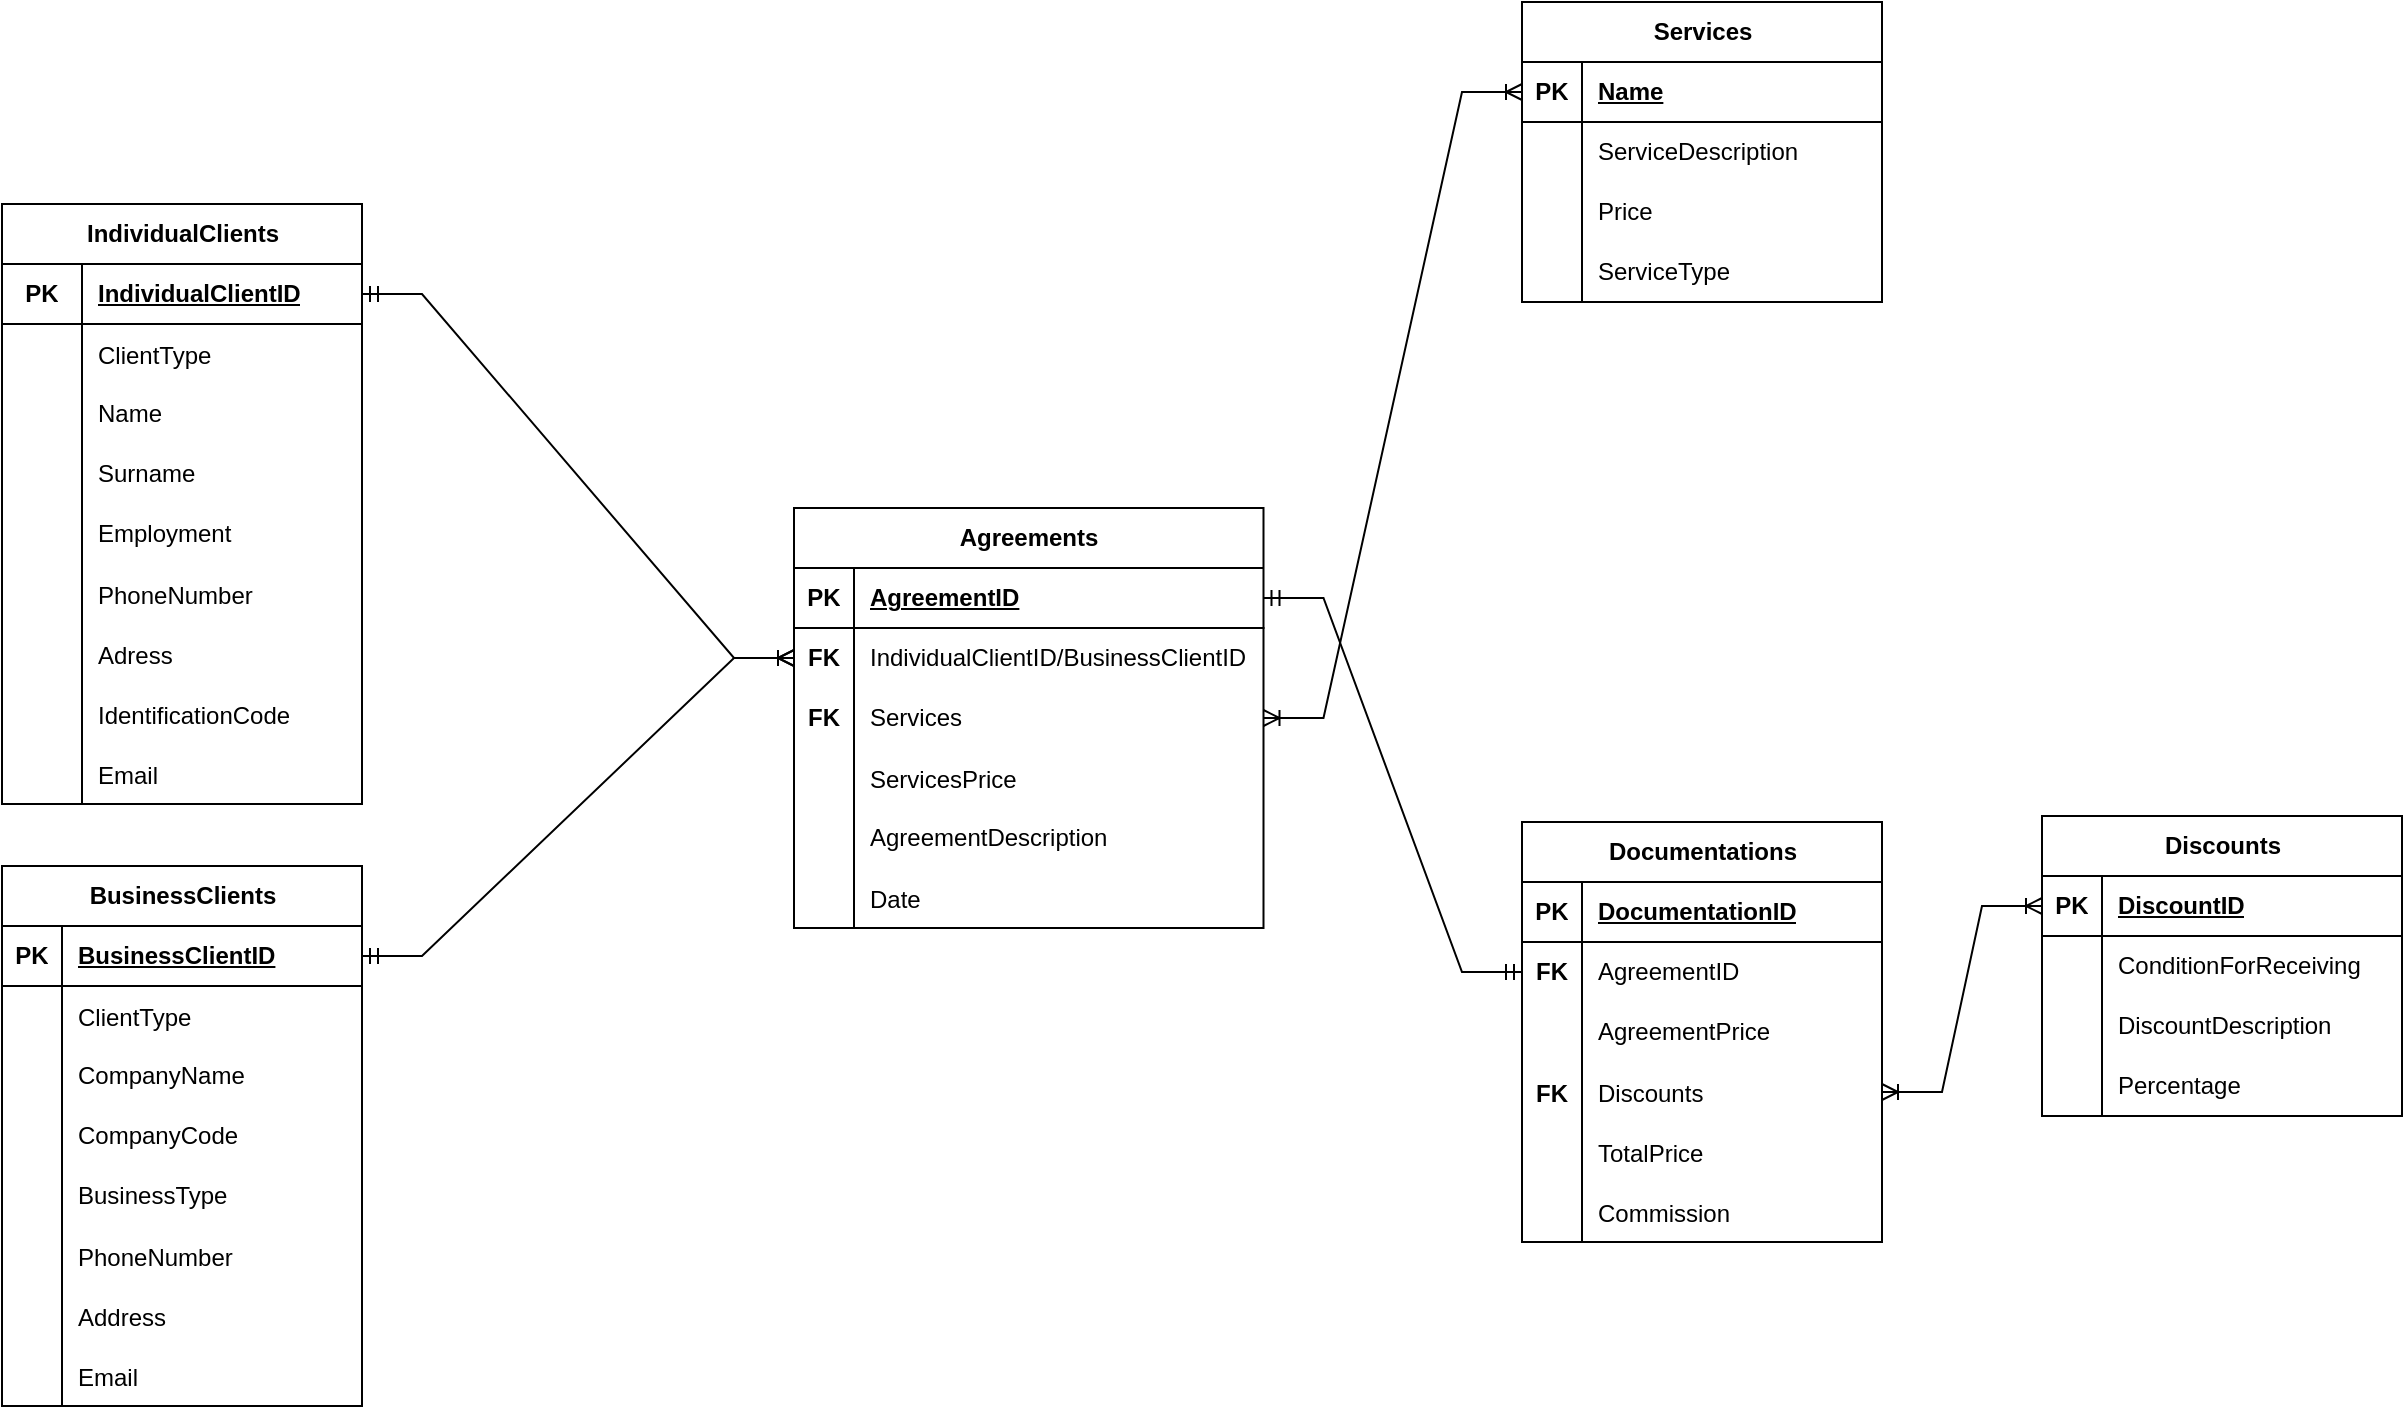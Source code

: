 <mxfile version="24.7.8">
  <diagram id="R2lEEEUBdFMjLlhIrx00" name="Page-1">
    <mxGraphModel dx="1434" dy="836" grid="0" gridSize="10" guides="1" tooltips="1" connect="1" arrows="1" fold="1" page="1" pageScale="1" pageWidth="850" pageHeight="1100" math="0" shadow="0" extFonts="Permanent Marker^https://fonts.googleapis.com/css?family=Permanent+Marker">
      <root>
        <mxCell id="0" />
        <mxCell id="1" parent="0" />
        <mxCell id="SI3wbPA0DDdBNR8Oasng-29" value="" style="shape=partialRectangle;connectable=0;fillColor=none;top=0;left=0;bottom=0;right=0;editable=1;overflow=hidden;whiteSpace=wrap;html=1;" vertex="1" parent="1">
          <mxGeometry x="90" y="310" width="40" height="30" as="geometry">
            <mxRectangle width="40" height="30" as="alternateBounds" />
          </mxGeometry>
        </mxCell>
        <mxCell id="SI3wbPA0DDdBNR8Oasng-31" value="" style="shape=partialRectangle;connectable=0;fillColor=none;top=0;left=0;bottom=0;right=0;editable=1;overflow=hidden;whiteSpace=wrap;html=1;" vertex="1" parent="1">
          <mxGeometry x="90" y="340" width="40" height="30" as="geometry">
            <mxRectangle width="40" height="30" as="alternateBounds" />
          </mxGeometry>
        </mxCell>
        <mxCell id="SI3wbPA0DDdBNR8Oasng-39" value="Services" style="shape=table;startSize=30;container=1;collapsible=1;childLayout=tableLayout;fixedRows=1;rowLines=0;fontStyle=1;align=center;resizeLast=1;html=1;" vertex="1" parent="1">
          <mxGeometry x="850" y="59" width="180" height="150" as="geometry" />
        </mxCell>
        <mxCell id="SI3wbPA0DDdBNR8Oasng-40" value="" style="shape=tableRow;horizontal=0;startSize=0;swimlaneHead=0;swimlaneBody=0;fillColor=none;collapsible=0;dropTarget=0;points=[[0,0.5],[1,0.5]];portConstraint=eastwest;top=0;left=0;right=0;bottom=1;" vertex="1" parent="SI3wbPA0DDdBNR8Oasng-39">
          <mxGeometry y="30" width="180" height="30" as="geometry" />
        </mxCell>
        <mxCell id="SI3wbPA0DDdBNR8Oasng-41" value="PK" style="shape=partialRectangle;connectable=0;fillColor=none;top=0;left=0;bottom=0;right=0;fontStyle=1;overflow=hidden;whiteSpace=wrap;html=1;" vertex="1" parent="SI3wbPA0DDdBNR8Oasng-40">
          <mxGeometry width="30" height="30" as="geometry">
            <mxRectangle width="30" height="30" as="alternateBounds" />
          </mxGeometry>
        </mxCell>
        <mxCell id="SI3wbPA0DDdBNR8Oasng-42" value="Name" style="shape=partialRectangle;connectable=0;fillColor=none;top=0;left=0;bottom=0;right=0;align=left;spacingLeft=6;fontStyle=5;overflow=hidden;whiteSpace=wrap;html=1;" vertex="1" parent="SI3wbPA0DDdBNR8Oasng-40">
          <mxGeometry x="30" width="150" height="30" as="geometry">
            <mxRectangle width="150" height="30" as="alternateBounds" />
          </mxGeometry>
        </mxCell>
        <mxCell id="SI3wbPA0DDdBNR8Oasng-43" value="" style="shape=tableRow;horizontal=0;startSize=0;swimlaneHead=0;swimlaneBody=0;fillColor=none;collapsible=0;dropTarget=0;points=[[0,0.5],[1,0.5]];portConstraint=eastwest;top=0;left=0;right=0;bottom=0;" vertex="1" parent="SI3wbPA0DDdBNR8Oasng-39">
          <mxGeometry y="60" width="180" height="30" as="geometry" />
        </mxCell>
        <mxCell id="SI3wbPA0DDdBNR8Oasng-44" value="" style="shape=partialRectangle;connectable=0;fillColor=none;top=0;left=0;bottom=0;right=0;editable=1;overflow=hidden;whiteSpace=wrap;html=1;" vertex="1" parent="SI3wbPA0DDdBNR8Oasng-43">
          <mxGeometry width="30" height="30" as="geometry">
            <mxRectangle width="30" height="30" as="alternateBounds" />
          </mxGeometry>
        </mxCell>
        <mxCell id="SI3wbPA0DDdBNR8Oasng-45" value="ServiceDescription" style="shape=partialRectangle;connectable=0;fillColor=none;top=0;left=0;bottom=0;right=0;align=left;spacingLeft=6;overflow=hidden;whiteSpace=wrap;html=1;" vertex="1" parent="SI3wbPA0DDdBNR8Oasng-43">
          <mxGeometry x="30" width="150" height="30" as="geometry">
            <mxRectangle width="150" height="30" as="alternateBounds" />
          </mxGeometry>
        </mxCell>
        <mxCell id="SI3wbPA0DDdBNR8Oasng-46" value="" style="shape=tableRow;horizontal=0;startSize=0;swimlaneHead=0;swimlaneBody=0;fillColor=none;collapsible=0;dropTarget=0;points=[[0,0.5],[1,0.5]];portConstraint=eastwest;top=0;left=0;right=0;bottom=0;" vertex="1" parent="SI3wbPA0DDdBNR8Oasng-39">
          <mxGeometry y="90" width="180" height="30" as="geometry" />
        </mxCell>
        <mxCell id="SI3wbPA0DDdBNR8Oasng-47" value="" style="shape=partialRectangle;connectable=0;fillColor=none;top=0;left=0;bottom=0;right=0;editable=1;overflow=hidden;whiteSpace=wrap;html=1;" vertex="1" parent="SI3wbPA0DDdBNR8Oasng-46">
          <mxGeometry width="30" height="30" as="geometry">
            <mxRectangle width="30" height="30" as="alternateBounds" />
          </mxGeometry>
        </mxCell>
        <mxCell id="SI3wbPA0DDdBNR8Oasng-48" value="Price" style="shape=partialRectangle;connectable=0;fillColor=none;top=0;left=0;bottom=0;right=0;align=left;spacingLeft=6;overflow=hidden;whiteSpace=wrap;html=1;" vertex="1" parent="SI3wbPA0DDdBNR8Oasng-46">
          <mxGeometry x="30" width="150" height="30" as="geometry">
            <mxRectangle width="150" height="30" as="alternateBounds" />
          </mxGeometry>
        </mxCell>
        <mxCell id="SI3wbPA0DDdBNR8Oasng-49" value="" style="shape=tableRow;horizontal=0;startSize=0;swimlaneHead=0;swimlaneBody=0;fillColor=none;collapsible=0;dropTarget=0;points=[[0,0.5],[1,0.5]];portConstraint=eastwest;top=0;left=0;right=0;bottom=0;" vertex="1" parent="SI3wbPA0DDdBNR8Oasng-39">
          <mxGeometry y="120" width="180" height="30" as="geometry" />
        </mxCell>
        <mxCell id="SI3wbPA0DDdBNR8Oasng-50" value="" style="shape=partialRectangle;connectable=0;fillColor=none;top=0;left=0;bottom=0;right=0;editable=1;overflow=hidden;whiteSpace=wrap;html=1;" vertex="1" parent="SI3wbPA0DDdBNR8Oasng-49">
          <mxGeometry width="30" height="30" as="geometry">
            <mxRectangle width="30" height="30" as="alternateBounds" />
          </mxGeometry>
        </mxCell>
        <mxCell id="SI3wbPA0DDdBNR8Oasng-51" value="ServiceType" style="shape=partialRectangle;connectable=0;fillColor=none;top=0;left=0;bottom=0;right=0;align=left;spacingLeft=6;overflow=hidden;whiteSpace=wrap;html=1;" vertex="1" parent="SI3wbPA0DDdBNR8Oasng-49">
          <mxGeometry x="30" width="150" height="30" as="geometry">
            <mxRectangle width="150" height="30" as="alternateBounds" />
          </mxGeometry>
        </mxCell>
        <mxCell id="SI3wbPA0DDdBNR8Oasng-53" value="Agreements" style="shape=table;startSize=30;container=1;collapsible=1;childLayout=tableLayout;fixedRows=1;rowLines=0;fontStyle=1;align=center;resizeLast=1;html=1;" vertex="1" parent="1">
          <mxGeometry x="486" y="312" width="234.75" height="210" as="geometry" />
        </mxCell>
        <mxCell id="SI3wbPA0DDdBNR8Oasng-54" value="" style="shape=tableRow;horizontal=0;startSize=0;swimlaneHead=0;swimlaneBody=0;fillColor=none;collapsible=0;dropTarget=0;points=[[0,0.5],[1,0.5]];portConstraint=eastwest;top=0;left=0;right=0;bottom=1;" vertex="1" parent="SI3wbPA0DDdBNR8Oasng-53">
          <mxGeometry y="30" width="234.75" height="30" as="geometry" />
        </mxCell>
        <mxCell id="SI3wbPA0DDdBNR8Oasng-55" value="PK" style="shape=partialRectangle;connectable=0;fillColor=none;top=0;left=0;bottom=0;right=0;fontStyle=1;overflow=hidden;whiteSpace=wrap;html=1;" vertex="1" parent="SI3wbPA0DDdBNR8Oasng-54">
          <mxGeometry width="30" height="30" as="geometry">
            <mxRectangle width="30" height="30" as="alternateBounds" />
          </mxGeometry>
        </mxCell>
        <mxCell id="SI3wbPA0DDdBNR8Oasng-56" value="AgreementID" style="shape=partialRectangle;connectable=0;fillColor=none;top=0;left=0;bottom=0;right=0;align=left;spacingLeft=6;fontStyle=5;overflow=hidden;whiteSpace=wrap;html=1;" vertex="1" parent="SI3wbPA0DDdBNR8Oasng-54">
          <mxGeometry x="30" width="204.75" height="30" as="geometry">
            <mxRectangle width="204.75" height="30" as="alternateBounds" />
          </mxGeometry>
        </mxCell>
        <mxCell id="SI3wbPA0DDdBNR8Oasng-57" value="" style="shape=tableRow;horizontal=0;startSize=0;swimlaneHead=0;swimlaneBody=0;fillColor=none;collapsible=0;dropTarget=0;points=[[0,0.5],[1,0.5]];portConstraint=eastwest;top=0;left=0;right=0;bottom=0;" vertex="1" parent="SI3wbPA0DDdBNR8Oasng-53">
          <mxGeometry y="60" width="234.75" height="30" as="geometry" />
        </mxCell>
        <mxCell id="SI3wbPA0DDdBNR8Oasng-58" value="&lt;b&gt;FK&lt;/b&gt;" style="shape=partialRectangle;connectable=0;fillColor=none;top=0;left=0;bottom=0;right=0;editable=1;overflow=hidden;whiteSpace=wrap;html=1;" vertex="1" parent="SI3wbPA0DDdBNR8Oasng-57">
          <mxGeometry width="30" height="30" as="geometry">
            <mxRectangle width="30" height="30" as="alternateBounds" />
          </mxGeometry>
        </mxCell>
        <mxCell id="SI3wbPA0DDdBNR8Oasng-59" value="IndividualClientID/BusinessClientID" style="shape=partialRectangle;connectable=0;fillColor=none;top=0;left=0;bottom=0;right=0;align=left;spacingLeft=6;overflow=hidden;whiteSpace=wrap;html=1;" vertex="1" parent="SI3wbPA0DDdBNR8Oasng-57">
          <mxGeometry x="30" width="204.75" height="30" as="geometry">
            <mxRectangle width="204.75" height="30" as="alternateBounds" />
          </mxGeometry>
        </mxCell>
        <mxCell id="SI3wbPA0DDdBNR8Oasng-60" value="" style="shape=tableRow;horizontal=0;startSize=0;swimlaneHead=0;swimlaneBody=0;fillColor=none;collapsible=0;dropTarget=0;points=[[0,0.5],[1,0.5]];portConstraint=eastwest;top=0;left=0;right=0;bottom=0;" vertex="1" parent="SI3wbPA0DDdBNR8Oasng-53">
          <mxGeometry y="90" width="234.75" height="30" as="geometry" />
        </mxCell>
        <mxCell id="SI3wbPA0DDdBNR8Oasng-61" value="&lt;b&gt;FK&lt;/b&gt;" style="shape=partialRectangle;connectable=0;fillColor=none;top=0;left=0;bottom=0;right=0;editable=1;overflow=hidden;whiteSpace=wrap;html=1;" vertex="1" parent="SI3wbPA0DDdBNR8Oasng-60">
          <mxGeometry width="30" height="30" as="geometry">
            <mxRectangle width="30" height="30" as="alternateBounds" />
          </mxGeometry>
        </mxCell>
        <mxCell id="SI3wbPA0DDdBNR8Oasng-62" value="Services" style="shape=partialRectangle;connectable=0;fillColor=none;top=0;left=0;bottom=0;right=0;align=left;spacingLeft=6;overflow=hidden;whiteSpace=wrap;html=1;" vertex="1" parent="SI3wbPA0DDdBNR8Oasng-60">
          <mxGeometry x="30" width="204.75" height="30" as="geometry">
            <mxRectangle width="204.75" height="30" as="alternateBounds" />
          </mxGeometry>
        </mxCell>
        <mxCell id="SI3wbPA0DDdBNR8Oasng-161" value="" style="shape=tableRow;horizontal=0;startSize=0;swimlaneHead=0;swimlaneBody=0;fillColor=none;collapsible=0;dropTarget=0;points=[[0,0.5],[1,0.5]];portConstraint=eastwest;top=0;left=0;right=0;bottom=0;" vertex="1" parent="SI3wbPA0DDdBNR8Oasng-53">
          <mxGeometry y="120" width="234.75" height="30" as="geometry" />
        </mxCell>
        <mxCell id="SI3wbPA0DDdBNR8Oasng-162" value="" style="shape=partialRectangle;connectable=0;fillColor=none;top=0;left=0;bottom=0;right=0;editable=1;overflow=hidden;" vertex="1" parent="SI3wbPA0DDdBNR8Oasng-161">
          <mxGeometry width="30" height="30" as="geometry">
            <mxRectangle width="30" height="30" as="alternateBounds" />
          </mxGeometry>
        </mxCell>
        <mxCell id="SI3wbPA0DDdBNR8Oasng-163" value="ServicesPrice" style="shape=partialRectangle;connectable=0;fillColor=none;top=0;left=0;bottom=0;right=0;align=left;spacingLeft=6;overflow=hidden;" vertex="1" parent="SI3wbPA0DDdBNR8Oasng-161">
          <mxGeometry x="30" width="204.75" height="30" as="geometry">
            <mxRectangle width="204.75" height="30" as="alternateBounds" />
          </mxGeometry>
        </mxCell>
        <mxCell id="SI3wbPA0DDdBNR8Oasng-63" value="" style="shape=tableRow;horizontal=0;startSize=0;swimlaneHead=0;swimlaneBody=0;fillColor=none;collapsible=0;dropTarget=0;points=[[0,0.5],[1,0.5]];portConstraint=eastwest;top=0;left=0;right=0;bottom=0;" vertex="1" parent="SI3wbPA0DDdBNR8Oasng-53">
          <mxGeometry y="150" width="234.75" height="30" as="geometry" />
        </mxCell>
        <mxCell id="SI3wbPA0DDdBNR8Oasng-64" value="" style="shape=partialRectangle;connectable=0;fillColor=none;top=0;left=0;bottom=0;right=0;editable=1;overflow=hidden;whiteSpace=wrap;html=1;" vertex="1" parent="SI3wbPA0DDdBNR8Oasng-63">
          <mxGeometry width="30" height="30" as="geometry">
            <mxRectangle width="30" height="30" as="alternateBounds" />
          </mxGeometry>
        </mxCell>
        <mxCell id="SI3wbPA0DDdBNR8Oasng-65" value="AgreementDescription" style="shape=partialRectangle;connectable=0;fillColor=none;top=0;left=0;bottom=0;right=0;align=left;spacingLeft=6;overflow=hidden;whiteSpace=wrap;html=1;" vertex="1" parent="SI3wbPA0DDdBNR8Oasng-63">
          <mxGeometry x="30" width="204.75" height="30" as="geometry">
            <mxRectangle width="204.75" height="30" as="alternateBounds" />
          </mxGeometry>
        </mxCell>
        <mxCell id="SI3wbPA0DDdBNR8Oasng-158" value="" style="shape=tableRow;horizontal=0;startSize=0;swimlaneHead=0;swimlaneBody=0;fillColor=none;collapsible=0;dropTarget=0;points=[[0,0.5],[1,0.5]];portConstraint=eastwest;top=0;left=0;right=0;bottom=0;" vertex="1" parent="SI3wbPA0DDdBNR8Oasng-53">
          <mxGeometry y="180" width="234.75" height="30" as="geometry" />
        </mxCell>
        <mxCell id="SI3wbPA0DDdBNR8Oasng-159" value="" style="shape=partialRectangle;connectable=0;fillColor=none;top=0;left=0;bottom=0;right=0;editable=1;overflow=hidden;" vertex="1" parent="SI3wbPA0DDdBNR8Oasng-158">
          <mxGeometry width="30" height="30" as="geometry">
            <mxRectangle width="30" height="30" as="alternateBounds" />
          </mxGeometry>
        </mxCell>
        <mxCell id="SI3wbPA0DDdBNR8Oasng-160" value="Date" style="shape=partialRectangle;connectable=0;fillColor=none;top=0;left=0;bottom=0;right=0;align=left;spacingLeft=6;overflow=hidden;" vertex="1" parent="SI3wbPA0DDdBNR8Oasng-158">
          <mxGeometry x="30" width="204.75" height="30" as="geometry">
            <mxRectangle width="204.75" height="30" as="alternateBounds" />
          </mxGeometry>
        </mxCell>
        <object label="IndividualClients" id="SI3wbPA0DDdBNR8Oasng-1">
          <mxCell style="shape=table;startSize=30;container=1;collapsible=1;childLayout=tableLayout;fixedRows=1;rowLines=0;fontStyle=1;align=center;resizeLast=1;html=1;" vertex="1" parent="1">
            <mxGeometry x="90" y="160" width="180" height="300" as="geometry" />
          </mxCell>
        </object>
        <mxCell id="SI3wbPA0DDdBNR8Oasng-2" value="" style="shape=tableRow;horizontal=0;startSize=0;swimlaneHead=0;swimlaneBody=0;fillColor=none;collapsible=0;dropTarget=0;points=[[0,0.5],[1,0.5]];portConstraint=eastwest;top=0;left=0;right=0;bottom=1;" vertex="1" parent="SI3wbPA0DDdBNR8Oasng-1">
          <mxGeometry y="30" width="180" height="30" as="geometry" />
        </mxCell>
        <mxCell id="SI3wbPA0DDdBNR8Oasng-3" value="PK" style="shape=partialRectangle;connectable=0;fillColor=none;top=0;left=0;bottom=0;right=0;fontStyle=1;overflow=hidden;whiteSpace=wrap;html=1;" vertex="1" parent="SI3wbPA0DDdBNR8Oasng-2">
          <mxGeometry width="40" height="30" as="geometry">
            <mxRectangle width="40" height="30" as="alternateBounds" />
          </mxGeometry>
        </mxCell>
        <mxCell id="SI3wbPA0DDdBNR8Oasng-4" value="IndividualClientID" style="shape=partialRectangle;connectable=0;fillColor=none;top=0;left=0;bottom=0;right=0;align=left;spacingLeft=6;fontStyle=5;overflow=hidden;whiteSpace=wrap;html=1;" vertex="1" parent="SI3wbPA0DDdBNR8Oasng-2">
          <mxGeometry x="40" width="140" height="30" as="geometry">
            <mxRectangle width="140" height="30" as="alternateBounds" />
          </mxGeometry>
        </mxCell>
        <mxCell id="SI3wbPA0DDdBNR8Oasng-167" value="" style="shape=tableRow;horizontal=0;startSize=0;swimlaneHead=0;swimlaneBody=0;fillColor=none;collapsible=0;dropTarget=0;points=[[0,0.5],[1,0.5]];portConstraint=eastwest;top=0;left=0;right=0;bottom=0;" vertex="1" parent="SI3wbPA0DDdBNR8Oasng-1">
          <mxGeometry y="60" width="180" height="30" as="geometry" />
        </mxCell>
        <mxCell id="SI3wbPA0DDdBNR8Oasng-168" value="" style="shape=partialRectangle;connectable=0;fillColor=none;top=0;left=0;bottom=0;right=0;editable=1;overflow=hidden;" vertex="1" parent="SI3wbPA0DDdBNR8Oasng-167">
          <mxGeometry width="40" height="30" as="geometry">
            <mxRectangle width="40" height="30" as="alternateBounds" />
          </mxGeometry>
        </mxCell>
        <mxCell id="SI3wbPA0DDdBNR8Oasng-169" value="ClientType" style="shape=partialRectangle;connectable=0;fillColor=none;top=0;left=0;bottom=0;right=0;align=left;spacingLeft=6;overflow=hidden;" vertex="1" parent="SI3wbPA0DDdBNR8Oasng-167">
          <mxGeometry x="40" width="140" height="30" as="geometry">
            <mxRectangle width="140" height="30" as="alternateBounds" />
          </mxGeometry>
        </mxCell>
        <mxCell id="SI3wbPA0DDdBNR8Oasng-5" value="" style="shape=tableRow;horizontal=0;startSize=0;swimlaneHead=0;swimlaneBody=0;fillColor=none;collapsible=0;dropTarget=0;points=[[0,0.5],[1,0.5]];portConstraint=eastwest;top=0;left=0;right=0;bottom=0;" vertex="1" parent="SI3wbPA0DDdBNR8Oasng-1">
          <mxGeometry y="90" width="180" height="30" as="geometry" />
        </mxCell>
        <mxCell id="SI3wbPA0DDdBNR8Oasng-6" value="" style="shape=partialRectangle;connectable=0;fillColor=none;top=0;left=0;bottom=0;right=0;editable=1;overflow=hidden;whiteSpace=wrap;html=1;" vertex="1" parent="SI3wbPA0DDdBNR8Oasng-5">
          <mxGeometry width="40" height="30" as="geometry">
            <mxRectangle width="40" height="30" as="alternateBounds" />
          </mxGeometry>
        </mxCell>
        <mxCell id="SI3wbPA0DDdBNR8Oasng-7" value="Name" style="shape=partialRectangle;connectable=0;fillColor=none;top=0;left=0;bottom=0;right=0;align=left;spacingLeft=6;overflow=hidden;whiteSpace=wrap;html=1;" vertex="1" parent="SI3wbPA0DDdBNR8Oasng-5">
          <mxGeometry x="40" width="140" height="30" as="geometry">
            <mxRectangle width="140" height="30" as="alternateBounds" />
          </mxGeometry>
        </mxCell>
        <mxCell id="SI3wbPA0DDdBNR8Oasng-8" value="" style="shape=tableRow;horizontal=0;startSize=0;swimlaneHead=0;swimlaneBody=0;fillColor=none;collapsible=0;dropTarget=0;points=[[0,0.5],[1,0.5]];portConstraint=eastwest;top=0;left=0;right=0;bottom=0;" vertex="1" parent="SI3wbPA0DDdBNR8Oasng-1">
          <mxGeometry y="120" width="180" height="30" as="geometry" />
        </mxCell>
        <mxCell id="SI3wbPA0DDdBNR8Oasng-9" value="" style="shape=partialRectangle;connectable=0;fillColor=none;top=0;left=0;bottom=0;right=0;editable=1;overflow=hidden;whiteSpace=wrap;html=1;" vertex="1" parent="SI3wbPA0DDdBNR8Oasng-8">
          <mxGeometry width="40" height="30" as="geometry">
            <mxRectangle width="40" height="30" as="alternateBounds" />
          </mxGeometry>
        </mxCell>
        <mxCell id="SI3wbPA0DDdBNR8Oasng-10" value="Surname" style="shape=partialRectangle;connectable=0;fillColor=none;top=0;left=0;bottom=0;right=0;align=left;spacingLeft=6;overflow=hidden;whiteSpace=wrap;html=1;" vertex="1" parent="SI3wbPA0DDdBNR8Oasng-8">
          <mxGeometry x="40" width="140" height="30" as="geometry">
            <mxRectangle width="140" height="30" as="alternateBounds" />
          </mxGeometry>
        </mxCell>
        <mxCell id="SI3wbPA0DDdBNR8Oasng-11" value="" style="shape=tableRow;horizontal=0;startSize=0;swimlaneHead=0;swimlaneBody=0;fillColor=none;collapsible=0;dropTarget=0;points=[[0,0.5],[1,0.5]];portConstraint=eastwest;top=0;left=0;right=0;bottom=0;" vertex="1" parent="SI3wbPA0DDdBNR8Oasng-1">
          <mxGeometry y="150" width="180" height="30" as="geometry" />
        </mxCell>
        <mxCell id="SI3wbPA0DDdBNR8Oasng-12" value="" style="shape=partialRectangle;connectable=0;fillColor=none;top=0;left=0;bottom=0;right=0;editable=1;overflow=hidden;whiteSpace=wrap;html=1;" vertex="1" parent="SI3wbPA0DDdBNR8Oasng-11">
          <mxGeometry width="40" height="30" as="geometry">
            <mxRectangle width="40" height="30" as="alternateBounds" />
          </mxGeometry>
        </mxCell>
        <mxCell id="SI3wbPA0DDdBNR8Oasng-13" value="Employment" style="shape=partialRectangle;connectable=0;fillColor=none;top=0;left=0;bottom=0;right=0;align=left;spacingLeft=6;overflow=hidden;whiteSpace=wrap;html=1;" vertex="1" parent="SI3wbPA0DDdBNR8Oasng-11">
          <mxGeometry x="40" width="140" height="30" as="geometry">
            <mxRectangle width="140" height="30" as="alternateBounds" />
          </mxGeometry>
        </mxCell>
        <mxCell id="SI3wbPA0DDdBNR8Oasng-33" value="" style="shape=tableRow;horizontal=0;startSize=0;swimlaneHead=0;swimlaneBody=0;fillColor=none;collapsible=0;dropTarget=0;points=[[0,0.5],[1,0.5]];portConstraint=eastwest;top=0;left=0;right=0;bottom=0;" vertex="1" parent="SI3wbPA0DDdBNR8Oasng-1">
          <mxGeometry y="180" width="180" height="30" as="geometry" />
        </mxCell>
        <mxCell id="SI3wbPA0DDdBNR8Oasng-34" value="" style="shape=partialRectangle;connectable=0;fillColor=none;top=0;left=0;bottom=0;right=0;editable=1;overflow=hidden;" vertex="1" parent="SI3wbPA0DDdBNR8Oasng-33">
          <mxGeometry width="40" height="30" as="geometry">
            <mxRectangle width="40" height="30" as="alternateBounds" />
          </mxGeometry>
        </mxCell>
        <mxCell id="SI3wbPA0DDdBNR8Oasng-35" value="PhoneNumber" style="shape=partialRectangle;connectable=0;fillColor=none;top=0;left=0;bottom=0;right=0;align=left;spacingLeft=6;overflow=hidden;" vertex="1" parent="SI3wbPA0DDdBNR8Oasng-33">
          <mxGeometry x="40" width="140" height="30" as="geometry">
            <mxRectangle width="140" height="30" as="alternateBounds" />
          </mxGeometry>
        </mxCell>
        <mxCell id="SI3wbPA0DDdBNR8Oasng-36" value="" style="shape=tableRow;horizontal=0;startSize=0;swimlaneHead=0;swimlaneBody=0;fillColor=none;collapsible=0;dropTarget=0;points=[[0,0.5],[1,0.5]];portConstraint=eastwest;top=0;left=0;right=0;bottom=0;" vertex="1" parent="SI3wbPA0DDdBNR8Oasng-1">
          <mxGeometry y="210" width="180" height="30" as="geometry" />
        </mxCell>
        <mxCell id="SI3wbPA0DDdBNR8Oasng-37" value="" style="shape=partialRectangle;connectable=0;fillColor=none;top=0;left=0;bottom=0;right=0;editable=1;overflow=hidden;" vertex="1" parent="SI3wbPA0DDdBNR8Oasng-36">
          <mxGeometry width="40" height="30" as="geometry">
            <mxRectangle width="40" height="30" as="alternateBounds" />
          </mxGeometry>
        </mxCell>
        <mxCell id="SI3wbPA0DDdBNR8Oasng-38" value="Adress" style="shape=partialRectangle;connectable=0;fillColor=none;top=0;left=0;bottom=0;right=0;align=left;spacingLeft=6;overflow=hidden;" vertex="1" parent="SI3wbPA0DDdBNR8Oasng-36">
          <mxGeometry x="40" width="140" height="30" as="geometry">
            <mxRectangle width="140" height="30" as="alternateBounds" />
          </mxGeometry>
        </mxCell>
        <mxCell id="SI3wbPA0DDdBNR8Oasng-80" value="" style="shape=tableRow;horizontal=0;startSize=0;swimlaneHead=0;swimlaneBody=0;fillColor=none;collapsible=0;dropTarget=0;points=[[0,0.5],[1,0.5]];portConstraint=eastwest;top=0;left=0;right=0;bottom=0;" vertex="1" parent="SI3wbPA0DDdBNR8Oasng-1">
          <mxGeometry y="240" width="180" height="30" as="geometry" />
        </mxCell>
        <mxCell id="SI3wbPA0DDdBNR8Oasng-81" value="" style="shape=partialRectangle;connectable=0;fillColor=none;top=0;left=0;bottom=0;right=0;editable=1;overflow=hidden;" vertex="1" parent="SI3wbPA0DDdBNR8Oasng-80">
          <mxGeometry width="40" height="30" as="geometry">
            <mxRectangle width="40" height="30" as="alternateBounds" />
          </mxGeometry>
        </mxCell>
        <mxCell id="SI3wbPA0DDdBNR8Oasng-82" value="IdentificationCode" style="shape=partialRectangle;connectable=0;fillColor=none;top=0;left=0;bottom=0;right=0;align=left;spacingLeft=6;overflow=hidden;" vertex="1" parent="SI3wbPA0DDdBNR8Oasng-80">
          <mxGeometry x="40" width="140" height="30" as="geometry">
            <mxRectangle width="140" height="30" as="alternateBounds" />
          </mxGeometry>
        </mxCell>
        <mxCell id="SI3wbPA0DDdBNR8Oasng-88" value="" style="shape=tableRow;horizontal=0;startSize=0;swimlaneHead=0;swimlaneBody=0;fillColor=none;collapsible=0;dropTarget=0;points=[[0,0.5],[1,0.5]];portConstraint=eastwest;top=0;left=0;right=0;bottom=0;" vertex="1" parent="SI3wbPA0DDdBNR8Oasng-1">
          <mxGeometry y="270" width="180" height="30" as="geometry" />
        </mxCell>
        <mxCell id="SI3wbPA0DDdBNR8Oasng-89" value="" style="shape=partialRectangle;connectable=0;fillColor=none;top=0;left=0;bottom=0;right=0;editable=1;overflow=hidden;" vertex="1" parent="SI3wbPA0DDdBNR8Oasng-88">
          <mxGeometry width="40" height="30" as="geometry">
            <mxRectangle width="40" height="30" as="alternateBounds" />
          </mxGeometry>
        </mxCell>
        <mxCell id="SI3wbPA0DDdBNR8Oasng-90" value="Email" style="shape=partialRectangle;connectable=0;fillColor=none;top=0;left=0;bottom=0;right=0;align=left;spacingLeft=6;overflow=hidden;" vertex="1" parent="SI3wbPA0DDdBNR8Oasng-88">
          <mxGeometry x="40" width="140" height="30" as="geometry">
            <mxRectangle width="140" height="30" as="alternateBounds" />
          </mxGeometry>
        </mxCell>
        <mxCell id="SI3wbPA0DDdBNR8Oasng-66" value="BusinessClients" style="shape=table;startSize=30;container=1;collapsible=1;childLayout=tableLayout;fixedRows=1;rowLines=0;fontStyle=1;align=center;resizeLast=1;html=1;" vertex="1" parent="1">
          <mxGeometry x="90" y="491" width="180" height="270" as="geometry" />
        </mxCell>
        <mxCell id="SI3wbPA0DDdBNR8Oasng-67" value="" style="shape=tableRow;horizontal=0;startSize=0;swimlaneHead=0;swimlaneBody=0;fillColor=none;collapsible=0;dropTarget=0;points=[[0,0.5],[1,0.5]];portConstraint=eastwest;top=0;left=0;right=0;bottom=1;" vertex="1" parent="SI3wbPA0DDdBNR8Oasng-66">
          <mxGeometry y="30" width="180" height="30" as="geometry" />
        </mxCell>
        <mxCell id="SI3wbPA0DDdBNR8Oasng-68" value="PK" style="shape=partialRectangle;connectable=0;fillColor=none;top=0;left=0;bottom=0;right=0;fontStyle=1;overflow=hidden;whiteSpace=wrap;html=1;" vertex="1" parent="SI3wbPA0DDdBNR8Oasng-67">
          <mxGeometry width="30" height="30" as="geometry">
            <mxRectangle width="30" height="30" as="alternateBounds" />
          </mxGeometry>
        </mxCell>
        <mxCell id="SI3wbPA0DDdBNR8Oasng-69" value="BusinessClientID" style="shape=partialRectangle;connectable=0;fillColor=none;top=0;left=0;bottom=0;right=0;align=left;spacingLeft=6;fontStyle=5;overflow=hidden;whiteSpace=wrap;html=1;" vertex="1" parent="SI3wbPA0DDdBNR8Oasng-67">
          <mxGeometry x="30" width="150" height="30" as="geometry">
            <mxRectangle width="150" height="30" as="alternateBounds" />
          </mxGeometry>
        </mxCell>
        <mxCell id="SI3wbPA0DDdBNR8Oasng-170" value="" style="shape=tableRow;horizontal=0;startSize=0;swimlaneHead=0;swimlaneBody=0;fillColor=none;collapsible=0;dropTarget=0;points=[[0,0.5],[1,0.5]];portConstraint=eastwest;top=0;left=0;right=0;bottom=0;" vertex="1" parent="SI3wbPA0DDdBNR8Oasng-66">
          <mxGeometry y="60" width="180" height="30" as="geometry" />
        </mxCell>
        <mxCell id="SI3wbPA0DDdBNR8Oasng-171" value="" style="shape=partialRectangle;connectable=0;fillColor=none;top=0;left=0;bottom=0;right=0;editable=1;overflow=hidden;" vertex="1" parent="SI3wbPA0DDdBNR8Oasng-170">
          <mxGeometry width="30" height="30" as="geometry">
            <mxRectangle width="30" height="30" as="alternateBounds" />
          </mxGeometry>
        </mxCell>
        <mxCell id="SI3wbPA0DDdBNR8Oasng-172" value="ClientType" style="shape=partialRectangle;connectable=0;fillColor=none;top=0;left=0;bottom=0;right=0;align=left;spacingLeft=6;overflow=hidden;" vertex="1" parent="SI3wbPA0DDdBNR8Oasng-170">
          <mxGeometry x="30" width="150" height="30" as="geometry">
            <mxRectangle width="150" height="30" as="alternateBounds" />
          </mxGeometry>
        </mxCell>
        <mxCell id="SI3wbPA0DDdBNR8Oasng-70" value="" style="shape=tableRow;horizontal=0;startSize=0;swimlaneHead=0;swimlaneBody=0;fillColor=none;collapsible=0;dropTarget=0;points=[[0,0.5],[1,0.5]];portConstraint=eastwest;top=0;left=0;right=0;bottom=0;" vertex="1" parent="SI3wbPA0DDdBNR8Oasng-66">
          <mxGeometry y="90" width="180" height="30" as="geometry" />
        </mxCell>
        <mxCell id="SI3wbPA0DDdBNR8Oasng-71" value="" style="shape=partialRectangle;connectable=0;fillColor=none;top=0;left=0;bottom=0;right=0;editable=1;overflow=hidden;whiteSpace=wrap;html=1;" vertex="1" parent="SI3wbPA0DDdBNR8Oasng-70">
          <mxGeometry width="30" height="30" as="geometry">
            <mxRectangle width="30" height="30" as="alternateBounds" />
          </mxGeometry>
        </mxCell>
        <mxCell id="SI3wbPA0DDdBNR8Oasng-72" value="CompanyName" style="shape=partialRectangle;connectable=0;fillColor=none;top=0;left=0;bottom=0;right=0;align=left;spacingLeft=6;overflow=hidden;whiteSpace=wrap;html=1;" vertex="1" parent="SI3wbPA0DDdBNR8Oasng-70">
          <mxGeometry x="30" width="150" height="30" as="geometry">
            <mxRectangle width="150" height="30" as="alternateBounds" />
          </mxGeometry>
        </mxCell>
        <mxCell id="SI3wbPA0DDdBNR8Oasng-73" value="" style="shape=tableRow;horizontal=0;startSize=0;swimlaneHead=0;swimlaneBody=0;fillColor=none;collapsible=0;dropTarget=0;points=[[0,0.5],[1,0.5]];portConstraint=eastwest;top=0;left=0;right=0;bottom=0;" vertex="1" parent="SI3wbPA0DDdBNR8Oasng-66">
          <mxGeometry y="120" width="180" height="30" as="geometry" />
        </mxCell>
        <mxCell id="SI3wbPA0DDdBNR8Oasng-74" value="" style="shape=partialRectangle;connectable=0;fillColor=none;top=0;left=0;bottom=0;right=0;editable=1;overflow=hidden;whiteSpace=wrap;html=1;" vertex="1" parent="SI3wbPA0DDdBNR8Oasng-73">
          <mxGeometry width="30" height="30" as="geometry">
            <mxRectangle width="30" height="30" as="alternateBounds" />
          </mxGeometry>
        </mxCell>
        <mxCell id="SI3wbPA0DDdBNR8Oasng-75" value="CompanyCode" style="shape=partialRectangle;connectable=0;fillColor=none;top=0;left=0;bottom=0;right=0;align=left;spacingLeft=6;overflow=hidden;whiteSpace=wrap;html=1;" vertex="1" parent="SI3wbPA0DDdBNR8Oasng-73">
          <mxGeometry x="30" width="150" height="30" as="geometry">
            <mxRectangle width="150" height="30" as="alternateBounds" />
          </mxGeometry>
        </mxCell>
        <mxCell id="SI3wbPA0DDdBNR8Oasng-76" value="" style="shape=tableRow;horizontal=0;startSize=0;swimlaneHead=0;swimlaneBody=0;fillColor=none;collapsible=0;dropTarget=0;points=[[0,0.5],[1,0.5]];portConstraint=eastwest;top=0;left=0;right=0;bottom=0;" vertex="1" parent="SI3wbPA0DDdBNR8Oasng-66">
          <mxGeometry y="150" width="180" height="30" as="geometry" />
        </mxCell>
        <mxCell id="SI3wbPA0DDdBNR8Oasng-77" value="" style="shape=partialRectangle;connectable=0;fillColor=none;top=0;left=0;bottom=0;right=0;editable=1;overflow=hidden;whiteSpace=wrap;html=1;" vertex="1" parent="SI3wbPA0DDdBNR8Oasng-76">
          <mxGeometry width="30" height="30" as="geometry">
            <mxRectangle width="30" height="30" as="alternateBounds" />
          </mxGeometry>
        </mxCell>
        <mxCell id="SI3wbPA0DDdBNR8Oasng-78" value="BusinessType" style="shape=partialRectangle;connectable=0;fillColor=none;top=0;left=0;bottom=0;right=0;align=left;spacingLeft=6;overflow=hidden;whiteSpace=wrap;html=1;" vertex="1" parent="SI3wbPA0DDdBNR8Oasng-76">
          <mxGeometry x="30" width="150" height="30" as="geometry">
            <mxRectangle width="150" height="30" as="alternateBounds" />
          </mxGeometry>
        </mxCell>
        <mxCell id="SI3wbPA0DDdBNR8Oasng-84" value="" style="shape=tableRow;horizontal=0;startSize=0;swimlaneHead=0;swimlaneBody=0;fillColor=none;collapsible=0;dropTarget=0;points=[[0,0.5],[1,0.5]];portConstraint=eastwest;top=0;left=0;right=0;bottom=0;" vertex="1" parent="SI3wbPA0DDdBNR8Oasng-66">
          <mxGeometry y="180" width="180" height="30" as="geometry" />
        </mxCell>
        <mxCell id="SI3wbPA0DDdBNR8Oasng-85" value="" style="shape=partialRectangle;connectable=0;fillColor=none;top=0;left=0;bottom=0;right=0;editable=1;overflow=hidden;" vertex="1" parent="SI3wbPA0DDdBNR8Oasng-84">
          <mxGeometry width="30" height="30" as="geometry">
            <mxRectangle width="30" height="30" as="alternateBounds" />
          </mxGeometry>
        </mxCell>
        <mxCell id="SI3wbPA0DDdBNR8Oasng-86" value="PhoneNumber" style="shape=partialRectangle;connectable=0;fillColor=none;top=0;left=0;bottom=0;right=0;align=left;spacingLeft=6;overflow=hidden;" vertex="1" parent="SI3wbPA0DDdBNR8Oasng-84">
          <mxGeometry x="30" width="150" height="30" as="geometry">
            <mxRectangle width="150" height="30" as="alternateBounds" />
          </mxGeometry>
        </mxCell>
        <mxCell id="SI3wbPA0DDdBNR8Oasng-92" value="" style="shape=tableRow;horizontal=0;startSize=0;swimlaneHead=0;swimlaneBody=0;fillColor=none;collapsible=0;dropTarget=0;points=[[0,0.5],[1,0.5]];portConstraint=eastwest;top=0;left=0;right=0;bottom=0;" vertex="1" parent="SI3wbPA0DDdBNR8Oasng-66">
          <mxGeometry y="210" width="180" height="30" as="geometry" />
        </mxCell>
        <mxCell id="SI3wbPA0DDdBNR8Oasng-93" value="" style="shape=partialRectangle;connectable=0;fillColor=none;top=0;left=0;bottom=0;right=0;editable=1;overflow=hidden;" vertex="1" parent="SI3wbPA0DDdBNR8Oasng-92">
          <mxGeometry width="30" height="30" as="geometry">
            <mxRectangle width="30" height="30" as="alternateBounds" />
          </mxGeometry>
        </mxCell>
        <mxCell id="SI3wbPA0DDdBNR8Oasng-94" value="Address" style="shape=partialRectangle;connectable=0;fillColor=none;top=0;left=0;bottom=0;right=0;align=left;spacingLeft=6;overflow=hidden;" vertex="1" parent="SI3wbPA0DDdBNR8Oasng-92">
          <mxGeometry x="30" width="150" height="30" as="geometry">
            <mxRectangle width="150" height="30" as="alternateBounds" />
          </mxGeometry>
        </mxCell>
        <mxCell id="SI3wbPA0DDdBNR8Oasng-96" value="" style="shape=tableRow;horizontal=0;startSize=0;swimlaneHead=0;swimlaneBody=0;fillColor=none;collapsible=0;dropTarget=0;points=[[0,0.5],[1,0.5]];portConstraint=eastwest;top=0;left=0;right=0;bottom=0;" vertex="1" parent="SI3wbPA0DDdBNR8Oasng-66">
          <mxGeometry y="240" width="180" height="30" as="geometry" />
        </mxCell>
        <mxCell id="SI3wbPA0DDdBNR8Oasng-97" value="" style="shape=partialRectangle;connectable=0;fillColor=none;top=0;left=0;bottom=0;right=0;editable=1;overflow=hidden;" vertex="1" parent="SI3wbPA0DDdBNR8Oasng-96">
          <mxGeometry width="30" height="30" as="geometry">
            <mxRectangle width="30" height="30" as="alternateBounds" />
          </mxGeometry>
        </mxCell>
        <mxCell id="SI3wbPA0DDdBNR8Oasng-98" value="Email" style="shape=partialRectangle;connectable=0;fillColor=none;top=0;left=0;bottom=0;right=0;align=left;spacingLeft=6;overflow=hidden;" vertex="1" parent="SI3wbPA0DDdBNR8Oasng-96">
          <mxGeometry x="30" width="150" height="30" as="geometry">
            <mxRectangle width="150" height="30" as="alternateBounds" />
          </mxGeometry>
        </mxCell>
        <mxCell id="SI3wbPA0DDdBNR8Oasng-99" value="Documentations" style="shape=table;startSize=30;container=1;collapsible=1;childLayout=tableLayout;fixedRows=1;rowLines=0;fontStyle=1;align=center;resizeLast=1;html=1;" vertex="1" parent="1">
          <mxGeometry x="850" y="469" width="180" height="210" as="geometry" />
        </mxCell>
        <mxCell id="SI3wbPA0DDdBNR8Oasng-100" value="" style="shape=tableRow;horizontal=0;startSize=0;swimlaneHead=0;swimlaneBody=0;fillColor=none;collapsible=0;dropTarget=0;points=[[0,0.5],[1,0.5]];portConstraint=eastwest;top=0;left=0;right=0;bottom=1;" vertex="1" parent="SI3wbPA0DDdBNR8Oasng-99">
          <mxGeometry y="30" width="180" height="30" as="geometry" />
        </mxCell>
        <mxCell id="SI3wbPA0DDdBNR8Oasng-101" value="PK" style="shape=partialRectangle;connectable=0;fillColor=none;top=0;left=0;bottom=0;right=0;fontStyle=1;overflow=hidden;whiteSpace=wrap;html=1;" vertex="1" parent="SI3wbPA0DDdBNR8Oasng-100">
          <mxGeometry width="30" height="30" as="geometry">
            <mxRectangle width="30" height="30" as="alternateBounds" />
          </mxGeometry>
        </mxCell>
        <mxCell id="SI3wbPA0DDdBNR8Oasng-102" value="DocumentationID" style="shape=partialRectangle;connectable=0;fillColor=none;top=0;left=0;bottom=0;right=0;align=left;spacingLeft=6;fontStyle=5;overflow=hidden;whiteSpace=wrap;html=1;" vertex="1" parent="SI3wbPA0DDdBNR8Oasng-100">
          <mxGeometry x="30" width="150" height="30" as="geometry">
            <mxRectangle width="150" height="30" as="alternateBounds" />
          </mxGeometry>
        </mxCell>
        <mxCell id="SI3wbPA0DDdBNR8Oasng-106" value="" style="shape=tableRow;horizontal=0;startSize=0;swimlaneHead=0;swimlaneBody=0;fillColor=none;collapsible=0;dropTarget=0;points=[[0,0.5],[1,0.5]];portConstraint=eastwest;top=0;left=0;right=0;bottom=0;" vertex="1" parent="SI3wbPA0DDdBNR8Oasng-99">
          <mxGeometry y="60" width="180" height="30" as="geometry" />
        </mxCell>
        <mxCell id="SI3wbPA0DDdBNR8Oasng-107" value="&lt;b&gt;FK&lt;/b&gt;" style="shape=partialRectangle;connectable=0;fillColor=none;top=0;left=0;bottom=0;right=0;editable=1;overflow=hidden;whiteSpace=wrap;html=1;" vertex="1" parent="SI3wbPA0DDdBNR8Oasng-106">
          <mxGeometry width="30" height="30" as="geometry">
            <mxRectangle width="30" height="30" as="alternateBounds" />
          </mxGeometry>
        </mxCell>
        <mxCell id="SI3wbPA0DDdBNR8Oasng-108" value="AgreementID" style="shape=partialRectangle;connectable=0;fillColor=none;top=0;left=0;bottom=0;right=0;align=left;spacingLeft=6;overflow=hidden;whiteSpace=wrap;html=1;" vertex="1" parent="SI3wbPA0DDdBNR8Oasng-106">
          <mxGeometry x="30" width="150" height="30" as="geometry">
            <mxRectangle width="150" height="30" as="alternateBounds" />
          </mxGeometry>
        </mxCell>
        <mxCell id="SI3wbPA0DDdBNR8Oasng-109" value="" style="shape=tableRow;horizontal=0;startSize=0;swimlaneHead=0;swimlaneBody=0;fillColor=none;collapsible=0;dropTarget=0;points=[[0,0.5],[1,0.5]];portConstraint=eastwest;top=0;left=0;right=0;bottom=0;" vertex="1" parent="SI3wbPA0DDdBNR8Oasng-99">
          <mxGeometry y="90" width="180" height="30" as="geometry" />
        </mxCell>
        <mxCell id="SI3wbPA0DDdBNR8Oasng-110" value="" style="shape=partialRectangle;connectable=0;fillColor=none;top=0;left=0;bottom=0;right=0;editable=1;overflow=hidden;whiteSpace=wrap;html=1;" vertex="1" parent="SI3wbPA0DDdBNR8Oasng-109">
          <mxGeometry width="30" height="30" as="geometry">
            <mxRectangle width="30" height="30" as="alternateBounds" />
          </mxGeometry>
        </mxCell>
        <mxCell id="SI3wbPA0DDdBNR8Oasng-111" value="AgreementPrice" style="shape=partialRectangle;connectable=0;fillColor=none;top=0;left=0;bottom=0;right=0;align=left;spacingLeft=6;overflow=hidden;whiteSpace=wrap;html=1;" vertex="1" parent="SI3wbPA0DDdBNR8Oasng-109">
          <mxGeometry x="30" width="150" height="30" as="geometry">
            <mxRectangle width="150" height="30" as="alternateBounds" />
          </mxGeometry>
        </mxCell>
        <mxCell id="SI3wbPA0DDdBNR8Oasng-135" value="" style="shape=tableRow;horizontal=0;startSize=0;swimlaneHead=0;swimlaneBody=0;fillColor=none;collapsible=0;dropTarget=0;points=[[0,0.5],[1,0.5]];portConstraint=eastwest;top=0;left=0;right=0;bottom=0;" vertex="1" parent="SI3wbPA0DDdBNR8Oasng-99">
          <mxGeometry y="120" width="180" height="30" as="geometry" />
        </mxCell>
        <mxCell id="SI3wbPA0DDdBNR8Oasng-136" value="FK" style="shape=partialRectangle;connectable=0;fillColor=none;top=0;left=0;bottom=0;right=0;editable=1;overflow=hidden;fontStyle=1" vertex="1" parent="SI3wbPA0DDdBNR8Oasng-135">
          <mxGeometry width="30" height="30" as="geometry">
            <mxRectangle width="30" height="30" as="alternateBounds" />
          </mxGeometry>
        </mxCell>
        <mxCell id="SI3wbPA0DDdBNR8Oasng-137" value="Discounts" style="shape=partialRectangle;connectable=0;fillColor=none;top=0;left=0;bottom=0;right=0;align=left;spacingLeft=6;overflow=hidden;" vertex="1" parent="SI3wbPA0DDdBNR8Oasng-135">
          <mxGeometry x="30" width="150" height="30" as="geometry">
            <mxRectangle width="150" height="30" as="alternateBounds" />
          </mxGeometry>
        </mxCell>
        <mxCell id="SI3wbPA0DDdBNR8Oasng-138" value="" style="shape=tableRow;horizontal=0;startSize=0;swimlaneHead=0;swimlaneBody=0;fillColor=none;collapsible=0;dropTarget=0;points=[[0,0.5],[1,0.5]];portConstraint=eastwest;top=0;left=0;right=0;bottom=0;" vertex="1" parent="SI3wbPA0DDdBNR8Oasng-99">
          <mxGeometry y="150" width="180" height="30" as="geometry" />
        </mxCell>
        <mxCell id="SI3wbPA0DDdBNR8Oasng-139" value="" style="shape=partialRectangle;connectable=0;fillColor=none;top=0;left=0;bottom=0;right=0;editable=1;overflow=hidden;" vertex="1" parent="SI3wbPA0DDdBNR8Oasng-138">
          <mxGeometry width="30" height="30" as="geometry">
            <mxRectangle width="30" height="30" as="alternateBounds" />
          </mxGeometry>
        </mxCell>
        <mxCell id="SI3wbPA0DDdBNR8Oasng-140" value="TotalPrice" style="shape=partialRectangle;connectable=0;fillColor=none;top=0;left=0;bottom=0;right=0;align=left;spacingLeft=6;overflow=hidden;" vertex="1" parent="SI3wbPA0DDdBNR8Oasng-138">
          <mxGeometry x="30" width="150" height="30" as="geometry">
            <mxRectangle width="150" height="30" as="alternateBounds" />
          </mxGeometry>
        </mxCell>
        <mxCell id="SI3wbPA0DDdBNR8Oasng-132" value="" style="shape=tableRow;horizontal=0;startSize=0;swimlaneHead=0;swimlaneBody=0;fillColor=none;collapsible=0;dropTarget=0;points=[[0,0.5],[1,0.5]];portConstraint=eastwest;top=0;left=0;right=0;bottom=0;" vertex="1" parent="SI3wbPA0DDdBNR8Oasng-99">
          <mxGeometry y="180" width="180" height="30" as="geometry" />
        </mxCell>
        <mxCell id="SI3wbPA0DDdBNR8Oasng-133" value="" style="shape=partialRectangle;connectable=0;fillColor=none;top=0;left=0;bottom=0;right=0;editable=1;overflow=hidden;" vertex="1" parent="SI3wbPA0DDdBNR8Oasng-132">
          <mxGeometry width="30" height="30" as="geometry">
            <mxRectangle width="30" height="30" as="alternateBounds" />
          </mxGeometry>
        </mxCell>
        <mxCell id="SI3wbPA0DDdBNR8Oasng-134" value="Commission" style="shape=partialRectangle;connectable=0;fillColor=none;top=0;left=0;bottom=0;right=0;align=left;spacingLeft=6;overflow=hidden;" vertex="1" parent="SI3wbPA0DDdBNR8Oasng-132">
          <mxGeometry x="30" width="150" height="30" as="geometry">
            <mxRectangle width="150" height="30" as="alternateBounds" />
          </mxGeometry>
        </mxCell>
        <mxCell id="SI3wbPA0DDdBNR8Oasng-112" value="Discounts" style="shape=table;startSize=30;container=1;collapsible=1;childLayout=tableLayout;fixedRows=1;rowLines=0;fontStyle=1;align=center;resizeLast=1;html=1;" vertex="1" parent="1">
          <mxGeometry x="1110" y="466" width="180" height="150" as="geometry" />
        </mxCell>
        <mxCell id="SI3wbPA0DDdBNR8Oasng-113" value="" style="shape=tableRow;horizontal=0;startSize=0;swimlaneHead=0;swimlaneBody=0;fillColor=none;collapsible=0;dropTarget=0;points=[[0,0.5],[1,0.5]];portConstraint=eastwest;top=0;left=0;right=0;bottom=1;" vertex="1" parent="SI3wbPA0DDdBNR8Oasng-112">
          <mxGeometry y="30" width="180" height="30" as="geometry" />
        </mxCell>
        <mxCell id="SI3wbPA0DDdBNR8Oasng-114" value="PK" style="shape=partialRectangle;connectable=0;fillColor=none;top=0;left=0;bottom=0;right=0;fontStyle=1;overflow=hidden;whiteSpace=wrap;html=1;" vertex="1" parent="SI3wbPA0DDdBNR8Oasng-113">
          <mxGeometry width="30" height="30" as="geometry">
            <mxRectangle width="30" height="30" as="alternateBounds" />
          </mxGeometry>
        </mxCell>
        <mxCell id="SI3wbPA0DDdBNR8Oasng-115" value="DiscountID" style="shape=partialRectangle;connectable=0;fillColor=none;top=0;left=0;bottom=0;right=0;align=left;spacingLeft=6;fontStyle=5;overflow=hidden;whiteSpace=wrap;html=1;" vertex="1" parent="SI3wbPA0DDdBNR8Oasng-113">
          <mxGeometry x="30" width="150" height="30" as="geometry">
            <mxRectangle width="150" height="30" as="alternateBounds" />
          </mxGeometry>
        </mxCell>
        <mxCell id="SI3wbPA0DDdBNR8Oasng-116" value="" style="shape=tableRow;horizontal=0;startSize=0;swimlaneHead=0;swimlaneBody=0;fillColor=none;collapsible=0;dropTarget=0;points=[[0,0.5],[1,0.5]];portConstraint=eastwest;top=0;left=0;right=0;bottom=0;" vertex="1" parent="SI3wbPA0DDdBNR8Oasng-112">
          <mxGeometry y="60" width="180" height="30" as="geometry" />
        </mxCell>
        <mxCell id="SI3wbPA0DDdBNR8Oasng-117" value="" style="shape=partialRectangle;connectable=0;fillColor=none;top=0;left=0;bottom=0;right=0;editable=1;overflow=hidden;whiteSpace=wrap;html=1;" vertex="1" parent="SI3wbPA0DDdBNR8Oasng-116">
          <mxGeometry width="30" height="30" as="geometry">
            <mxRectangle width="30" height="30" as="alternateBounds" />
          </mxGeometry>
        </mxCell>
        <mxCell id="SI3wbPA0DDdBNR8Oasng-118" value="ConditionForReceiving" style="shape=partialRectangle;connectable=0;fillColor=none;top=0;left=0;bottom=0;right=0;align=left;spacingLeft=6;overflow=hidden;whiteSpace=wrap;html=1;" vertex="1" parent="SI3wbPA0DDdBNR8Oasng-116">
          <mxGeometry x="30" width="150" height="30" as="geometry">
            <mxRectangle width="150" height="30" as="alternateBounds" />
          </mxGeometry>
        </mxCell>
        <mxCell id="SI3wbPA0DDdBNR8Oasng-119" value="" style="shape=tableRow;horizontal=0;startSize=0;swimlaneHead=0;swimlaneBody=0;fillColor=none;collapsible=0;dropTarget=0;points=[[0,0.5],[1,0.5]];portConstraint=eastwest;top=0;left=0;right=0;bottom=0;" vertex="1" parent="SI3wbPA0DDdBNR8Oasng-112">
          <mxGeometry y="90" width="180" height="30" as="geometry" />
        </mxCell>
        <mxCell id="SI3wbPA0DDdBNR8Oasng-120" value="" style="shape=partialRectangle;connectable=0;fillColor=none;top=0;left=0;bottom=0;right=0;editable=1;overflow=hidden;whiteSpace=wrap;html=1;" vertex="1" parent="SI3wbPA0DDdBNR8Oasng-119">
          <mxGeometry width="30" height="30" as="geometry">
            <mxRectangle width="30" height="30" as="alternateBounds" />
          </mxGeometry>
        </mxCell>
        <mxCell id="SI3wbPA0DDdBNR8Oasng-121" value="DiscountDescription" style="shape=partialRectangle;connectable=0;fillColor=none;top=0;left=0;bottom=0;right=0;align=left;spacingLeft=6;overflow=hidden;whiteSpace=wrap;html=1;" vertex="1" parent="SI3wbPA0DDdBNR8Oasng-119">
          <mxGeometry x="30" width="150" height="30" as="geometry">
            <mxRectangle width="150" height="30" as="alternateBounds" />
          </mxGeometry>
        </mxCell>
        <mxCell id="SI3wbPA0DDdBNR8Oasng-122" value="" style="shape=tableRow;horizontal=0;startSize=0;swimlaneHead=0;swimlaneBody=0;fillColor=none;collapsible=0;dropTarget=0;points=[[0,0.5],[1,0.5]];portConstraint=eastwest;top=0;left=0;right=0;bottom=0;" vertex="1" parent="SI3wbPA0DDdBNR8Oasng-112">
          <mxGeometry y="120" width="180" height="30" as="geometry" />
        </mxCell>
        <mxCell id="SI3wbPA0DDdBNR8Oasng-123" value="" style="shape=partialRectangle;connectable=0;fillColor=none;top=0;left=0;bottom=0;right=0;editable=1;overflow=hidden;whiteSpace=wrap;html=1;" vertex="1" parent="SI3wbPA0DDdBNR8Oasng-122">
          <mxGeometry width="30" height="30" as="geometry">
            <mxRectangle width="30" height="30" as="alternateBounds" />
          </mxGeometry>
        </mxCell>
        <mxCell id="SI3wbPA0DDdBNR8Oasng-124" value="Percentage" style="shape=partialRectangle;connectable=0;fillColor=none;top=0;left=0;bottom=0;right=0;align=left;spacingLeft=6;overflow=hidden;whiteSpace=wrap;html=1;" vertex="1" parent="SI3wbPA0DDdBNR8Oasng-122">
          <mxGeometry x="30" width="150" height="30" as="geometry">
            <mxRectangle width="150" height="30" as="alternateBounds" />
          </mxGeometry>
        </mxCell>
        <mxCell id="SI3wbPA0DDdBNR8Oasng-141" value="" style="edgeStyle=entityRelationEdgeStyle;fontSize=12;html=1;endArrow=ERoneToMany;startArrow=ERmandOne;rounded=0;exitX=1;exitY=0.5;exitDx=0;exitDy=0;entryX=0;entryY=0.5;entryDx=0;entryDy=0;" edge="1" parent="1" source="SI3wbPA0DDdBNR8Oasng-2" target="SI3wbPA0DDdBNR8Oasng-57">
          <mxGeometry width="100" height="100" relative="1" as="geometry">
            <mxPoint x="374" y="479" as="sourcePoint" />
            <mxPoint x="474" y="379" as="targetPoint" />
          </mxGeometry>
        </mxCell>
        <mxCell id="SI3wbPA0DDdBNR8Oasng-142" value="" style="edgeStyle=entityRelationEdgeStyle;fontSize=12;html=1;endArrow=ERoneToMany;startArrow=ERmandOne;rounded=0;exitX=1;exitY=0.5;exitDx=0;exitDy=0;entryX=0;entryY=0.5;entryDx=0;entryDy=0;" edge="1" parent="1" source="SI3wbPA0DDdBNR8Oasng-67" target="SI3wbPA0DDdBNR8Oasng-57">
          <mxGeometry width="100" height="100" relative="1" as="geometry">
            <mxPoint x="374" y="479" as="sourcePoint" />
            <mxPoint x="474" y="379" as="targetPoint" />
          </mxGeometry>
        </mxCell>
        <mxCell id="SI3wbPA0DDdBNR8Oasng-150" value="" style="edgeStyle=entityRelationEdgeStyle;fontSize=12;html=1;endArrow=ERoneToMany;startArrow=ERoneToMany;rounded=0;exitX=1;exitY=0.5;exitDx=0;exitDy=0;entryX=0;entryY=0.5;entryDx=0;entryDy=0;" edge="1" parent="1" source="SI3wbPA0DDdBNR8Oasng-135" target="SI3wbPA0DDdBNR8Oasng-113">
          <mxGeometry width="100" height="100" relative="1" as="geometry">
            <mxPoint x="1118" y="730" as="sourcePoint" />
            <mxPoint x="1218" y="630" as="targetPoint" />
          </mxGeometry>
        </mxCell>
        <mxCell id="SI3wbPA0DDdBNR8Oasng-153" value="" style="edgeStyle=entityRelationEdgeStyle;fontSize=12;html=1;endArrow=ERmandOne;startArrow=ERmandOne;rounded=0;entryX=0;entryY=0.5;entryDx=0;entryDy=0;exitX=1;exitY=0.5;exitDx=0;exitDy=0;" edge="1" parent="1" source="SI3wbPA0DDdBNR8Oasng-54" target="SI3wbPA0DDdBNR8Oasng-106">
          <mxGeometry width="100" height="100" relative="1" as="geometry">
            <mxPoint x="728" y="725" as="sourcePoint" />
            <mxPoint x="828" y="625" as="targetPoint" />
          </mxGeometry>
        </mxCell>
        <mxCell id="SI3wbPA0DDdBNR8Oasng-154" value="" style="edgeStyle=entityRelationEdgeStyle;fontSize=12;html=1;endArrow=ERoneToMany;startArrow=ERoneToMany;rounded=0;entryX=0;entryY=0.5;entryDx=0;entryDy=0;exitX=1;exitY=0.5;exitDx=0;exitDy=0;" edge="1" parent="1" source="SI3wbPA0DDdBNR8Oasng-60" target="SI3wbPA0DDdBNR8Oasng-40">
          <mxGeometry width="100" height="100" relative="1" as="geometry">
            <mxPoint x="652" y="270" as="sourcePoint" />
            <mxPoint x="752" y="170" as="targetPoint" />
          </mxGeometry>
        </mxCell>
      </root>
    </mxGraphModel>
  </diagram>
</mxfile>

